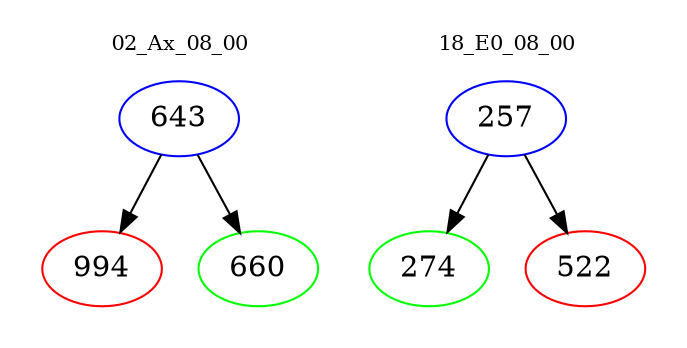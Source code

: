 digraph{
subgraph cluster_0 {
color = white
label = "02_Ax_08_00";
fontsize=10;
T0_643 [label="643", color="blue"]
T0_643 -> T0_994 [color="black"]
T0_994 [label="994", color="red"]
T0_643 -> T0_660 [color="black"]
T0_660 [label="660", color="green"]
}
subgraph cluster_1 {
color = white
label = "18_E0_08_00";
fontsize=10;
T1_257 [label="257", color="blue"]
T1_257 -> T1_274 [color="black"]
T1_274 [label="274", color="green"]
T1_257 -> T1_522 [color="black"]
T1_522 [label="522", color="red"]
}
}
